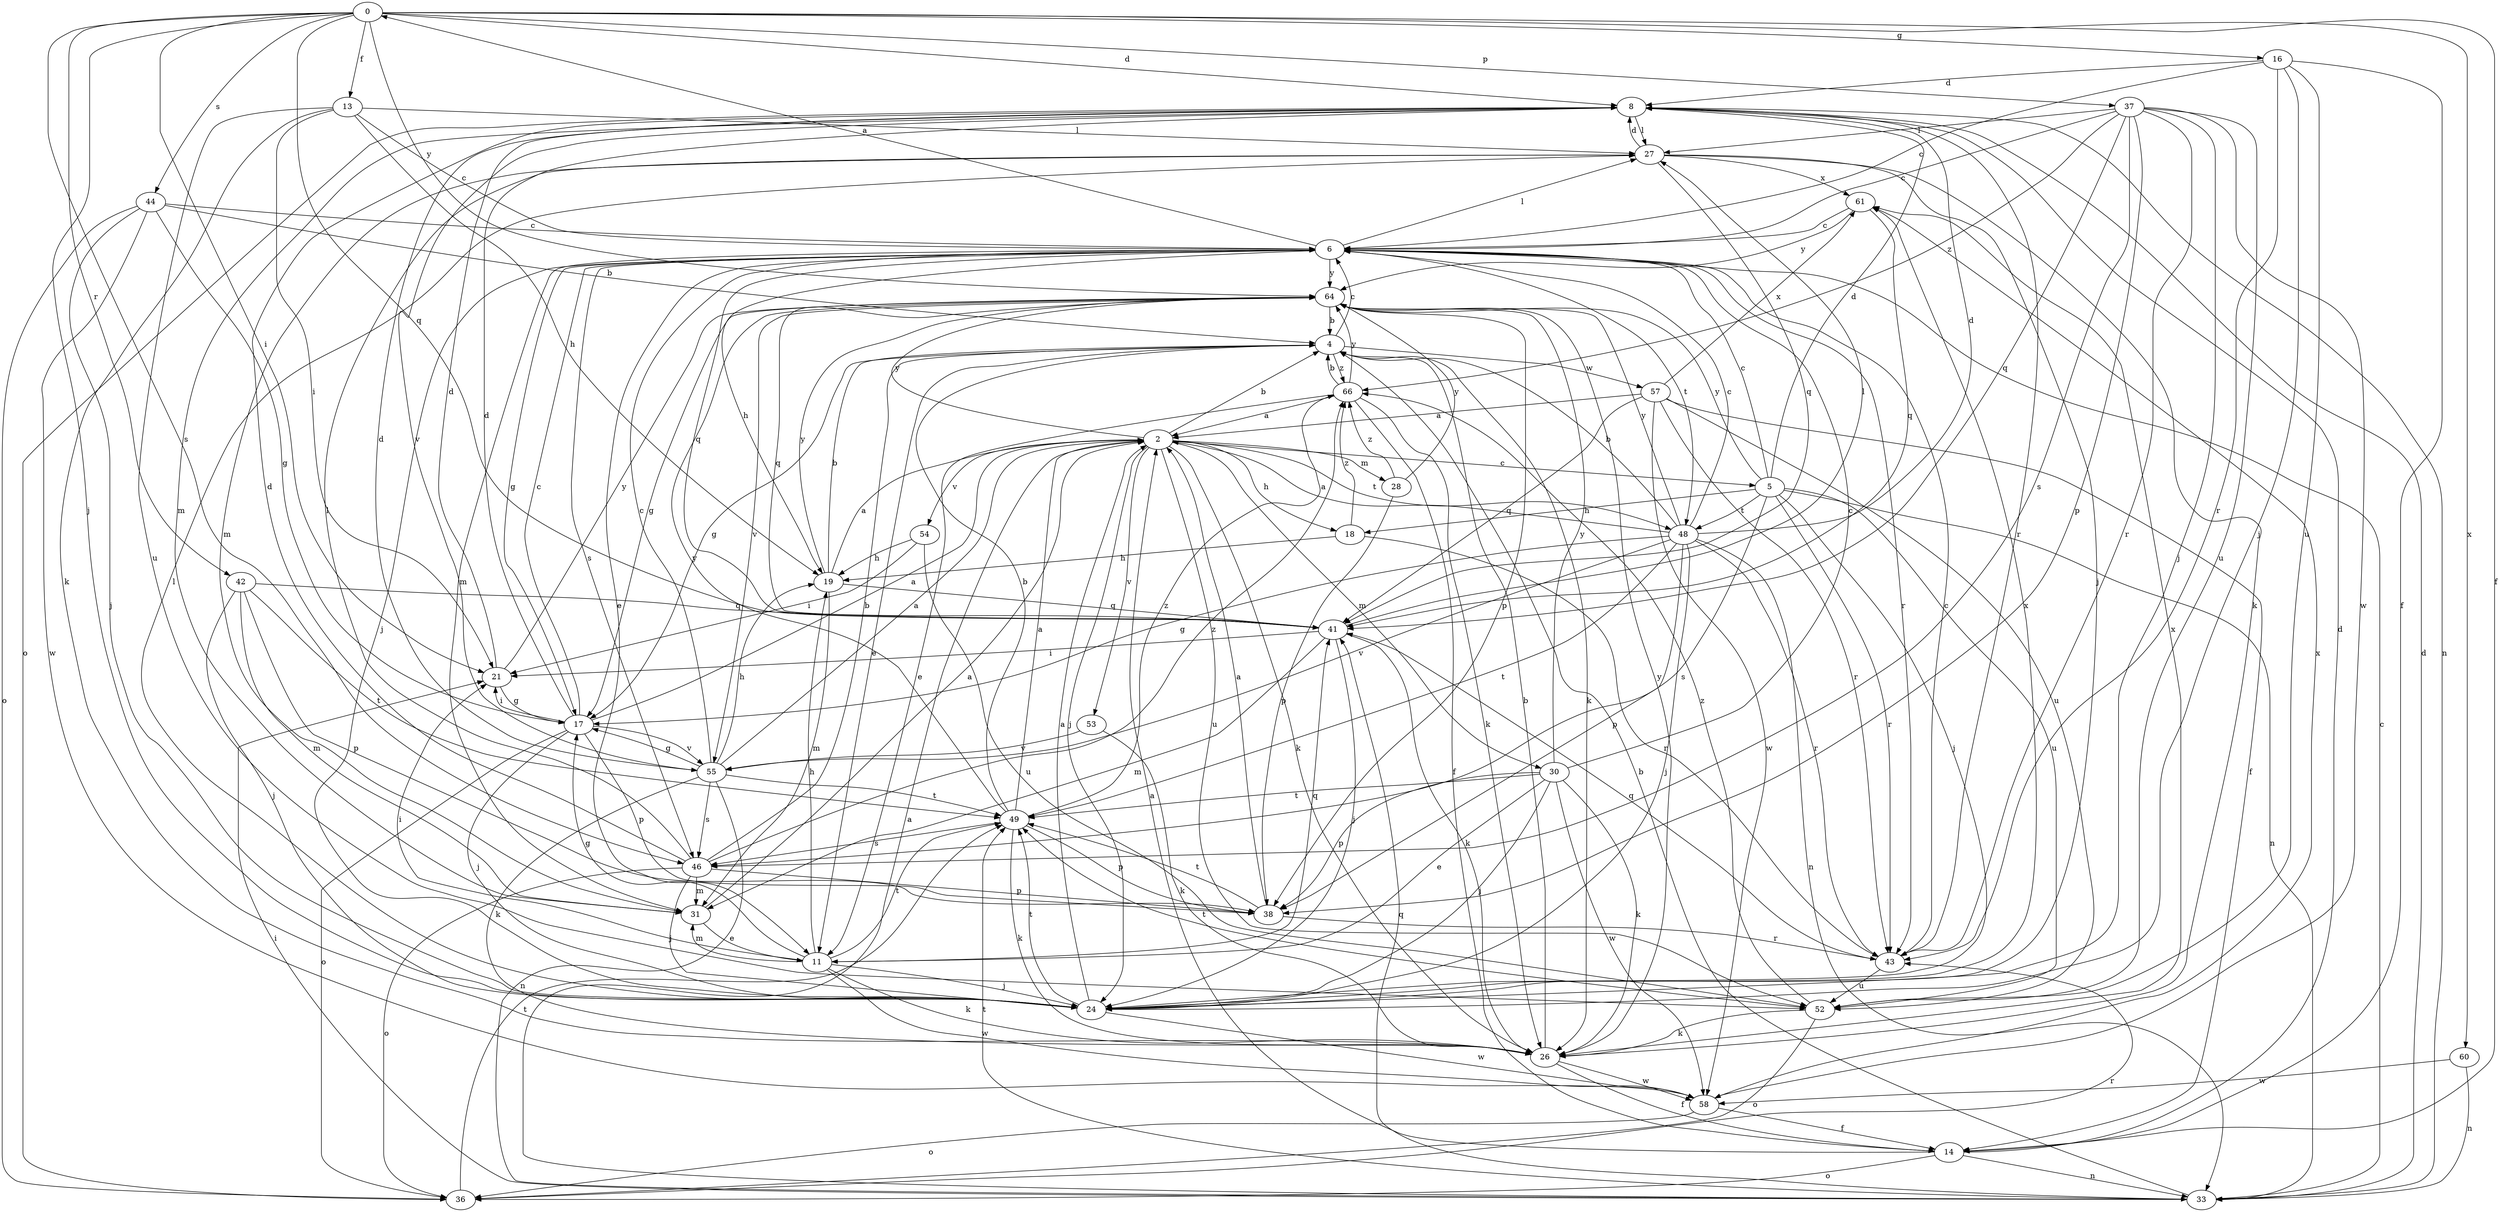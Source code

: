strict digraph  {
0;
2;
4;
5;
6;
8;
11;
13;
14;
16;
17;
18;
19;
21;
24;
26;
27;
28;
30;
31;
33;
36;
37;
38;
41;
42;
43;
44;
46;
48;
49;
52;
53;
54;
55;
57;
58;
60;
61;
64;
66;
0 -> 8  [label=d];
0 -> 13  [label=f];
0 -> 14  [label=f];
0 -> 16  [label=g];
0 -> 21  [label=i];
0 -> 24  [label=j];
0 -> 37  [label=p];
0 -> 41  [label=q];
0 -> 42  [label=r];
0 -> 44  [label=s];
0 -> 46  [label=s];
0 -> 60  [label=x];
0 -> 64  [label=y];
2 -> 4  [label=b];
2 -> 5  [label=c];
2 -> 18  [label=h];
2 -> 24  [label=j];
2 -> 26  [label=k];
2 -> 28  [label=m];
2 -> 30  [label=m];
2 -> 48  [label=t];
2 -> 52  [label=u];
2 -> 53  [label=v];
2 -> 54  [label=v];
2 -> 64  [label=y];
4 -> 6  [label=c];
4 -> 11  [label=e];
4 -> 17  [label=g];
4 -> 26  [label=k];
4 -> 57  [label=w];
4 -> 66  [label=z];
5 -> 6  [label=c];
5 -> 8  [label=d];
5 -> 18  [label=h];
5 -> 24  [label=j];
5 -> 33  [label=n];
5 -> 43  [label=r];
5 -> 46  [label=s];
5 -> 48  [label=t];
5 -> 52  [label=u];
5 -> 64  [label=y];
6 -> 0  [label=a];
6 -> 11  [label=e];
6 -> 17  [label=g];
6 -> 19  [label=h];
6 -> 24  [label=j];
6 -> 27  [label=l];
6 -> 31  [label=m];
6 -> 41  [label=q];
6 -> 43  [label=r];
6 -> 46  [label=s];
6 -> 48  [label=t];
6 -> 64  [label=y];
8 -> 27  [label=l];
8 -> 31  [label=m];
8 -> 33  [label=n];
8 -> 36  [label=o];
8 -> 43  [label=r];
8 -> 55  [label=v];
11 -> 17  [label=g];
11 -> 19  [label=h];
11 -> 21  [label=i];
11 -> 24  [label=j];
11 -> 26  [label=k];
11 -> 31  [label=m];
11 -> 41  [label=q];
11 -> 49  [label=t];
11 -> 58  [label=w];
13 -> 6  [label=c];
13 -> 19  [label=h];
13 -> 21  [label=i];
13 -> 26  [label=k];
13 -> 27  [label=l];
13 -> 52  [label=u];
14 -> 2  [label=a];
14 -> 8  [label=d];
14 -> 33  [label=n];
14 -> 36  [label=o];
16 -> 6  [label=c];
16 -> 8  [label=d];
16 -> 14  [label=f];
16 -> 24  [label=j];
16 -> 43  [label=r];
16 -> 52  [label=u];
17 -> 2  [label=a];
17 -> 6  [label=c];
17 -> 8  [label=d];
17 -> 21  [label=i];
17 -> 24  [label=j];
17 -> 36  [label=o];
17 -> 38  [label=p];
17 -> 55  [label=v];
18 -> 19  [label=h];
18 -> 43  [label=r];
18 -> 66  [label=z];
19 -> 2  [label=a];
19 -> 4  [label=b];
19 -> 31  [label=m];
19 -> 41  [label=q];
19 -> 64  [label=y];
21 -> 8  [label=d];
21 -> 17  [label=g];
21 -> 64  [label=y];
24 -> 2  [label=a];
24 -> 27  [label=l];
24 -> 49  [label=t];
24 -> 58  [label=w];
24 -> 61  [label=x];
26 -> 4  [label=b];
26 -> 14  [label=f];
26 -> 58  [label=w];
26 -> 61  [label=x];
26 -> 64  [label=y];
27 -> 8  [label=d];
27 -> 24  [label=j];
27 -> 26  [label=k];
27 -> 31  [label=m];
27 -> 41  [label=q];
27 -> 61  [label=x];
28 -> 38  [label=p];
28 -> 64  [label=y];
28 -> 66  [label=z];
30 -> 6  [label=c];
30 -> 11  [label=e];
30 -> 24  [label=j];
30 -> 26  [label=k];
30 -> 38  [label=p];
30 -> 49  [label=t];
30 -> 58  [label=w];
30 -> 64  [label=y];
31 -> 2  [label=a];
31 -> 11  [label=e];
33 -> 2  [label=a];
33 -> 4  [label=b];
33 -> 6  [label=c];
33 -> 8  [label=d];
33 -> 21  [label=i];
33 -> 41  [label=q];
33 -> 49  [label=t];
36 -> 43  [label=r];
36 -> 49  [label=t];
37 -> 6  [label=c];
37 -> 24  [label=j];
37 -> 27  [label=l];
37 -> 38  [label=p];
37 -> 41  [label=q];
37 -> 43  [label=r];
37 -> 46  [label=s];
37 -> 52  [label=u];
37 -> 58  [label=w];
37 -> 66  [label=z];
38 -> 2  [label=a];
38 -> 43  [label=r];
38 -> 49  [label=t];
41 -> 21  [label=i];
41 -> 24  [label=j];
41 -> 26  [label=k];
41 -> 27  [label=l];
41 -> 31  [label=m];
42 -> 24  [label=j];
42 -> 31  [label=m];
42 -> 38  [label=p];
42 -> 41  [label=q];
42 -> 49  [label=t];
43 -> 6  [label=c];
43 -> 41  [label=q];
43 -> 52  [label=u];
44 -> 4  [label=b];
44 -> 6  [label=c];
44 -> 17  [label=g];
44 -> 24  [label=j];
44 -> 36  [label=o];
44 -> 58  [label=w];
46 -> 4  [label=b];
46 -> 8  [label=d];
46 -> 24  [label=j];
46 -> 27  [label=l];
46 -> 31  [label=m];
46 -> 36  [label=o];
46 -> 38  [label=p];
46 -> 66  [label=z];
48 -> 2  [label=a];
48 -> 4  [label=b];
48 -> 6  [label=c];
48 -> 8  [label=d];
48 -> 17  [label=g];
48 -> 24  [label=j];
48 -> 33  [label=n];
48 -> 38  [label=p];
48 -> 43  [label=r];
48 -> 49  [label=t];
48 -> 55  [label=v];
48 -> 64  [label=y];
49 -> 2  [label=a];
49 -> 4  [label=b];
49 -> 26  [label=k];
49 -> 38  [label=p];
49 -> 46  [label=s];
49 -> 64  [label=y];
49 -> 66  [label=z];
52 -> 26  [label=k];
52 -> 36  [label=o];
52 -> 49  [label=t];
52 -> 66  [label=z];
53 -> 26  [label=k];
53 -> 55  [label=v];
54 -> 19  [label=h];
54 -> 21  [label=i];
54 -> 52  [label=u];
55 -> 2  [label=a];
55 -> 6  [label=c];
55 -> 8  [label=d];
55 -> 17  [label=g];
55 -> 19  [label=h];
55 -> 26  [label=k];
55 -> 33  [label=n];
55 -> 46  [label=s];
55 -> 49  [label=t];
57 -> 2  [label=a];
57 -> 14  [label=f];
57 -> 41  [label=q];
57 -> 43  [label=r];
57 -> 52  [label=u];
57 -> 58  [label=w];
57 -> 61  [label=x];
58 -> 14  [label=f];
58 -> 36  [label=o];
58 -> 61  [label=x];
60 -> 33  [label=n];
60 -> 58  [label=w];
61 -> 6  [label=c];
61 -> 41  [label=q];
61 -> 64  [label=y];
64 -> 4  [label=b];
64 -> 17  [label=g];
64 -> 38  [label=p];
64 -> 41  [label=q];
64 -> 55  [label=v];
66 -> 2  [label=a];
66 -> 4  [label=b];
66 -> 11  [label=e];
66 -> 14  [label=f];
66 -> 26  [label=k];
66 -> 64  [label=y];
}
